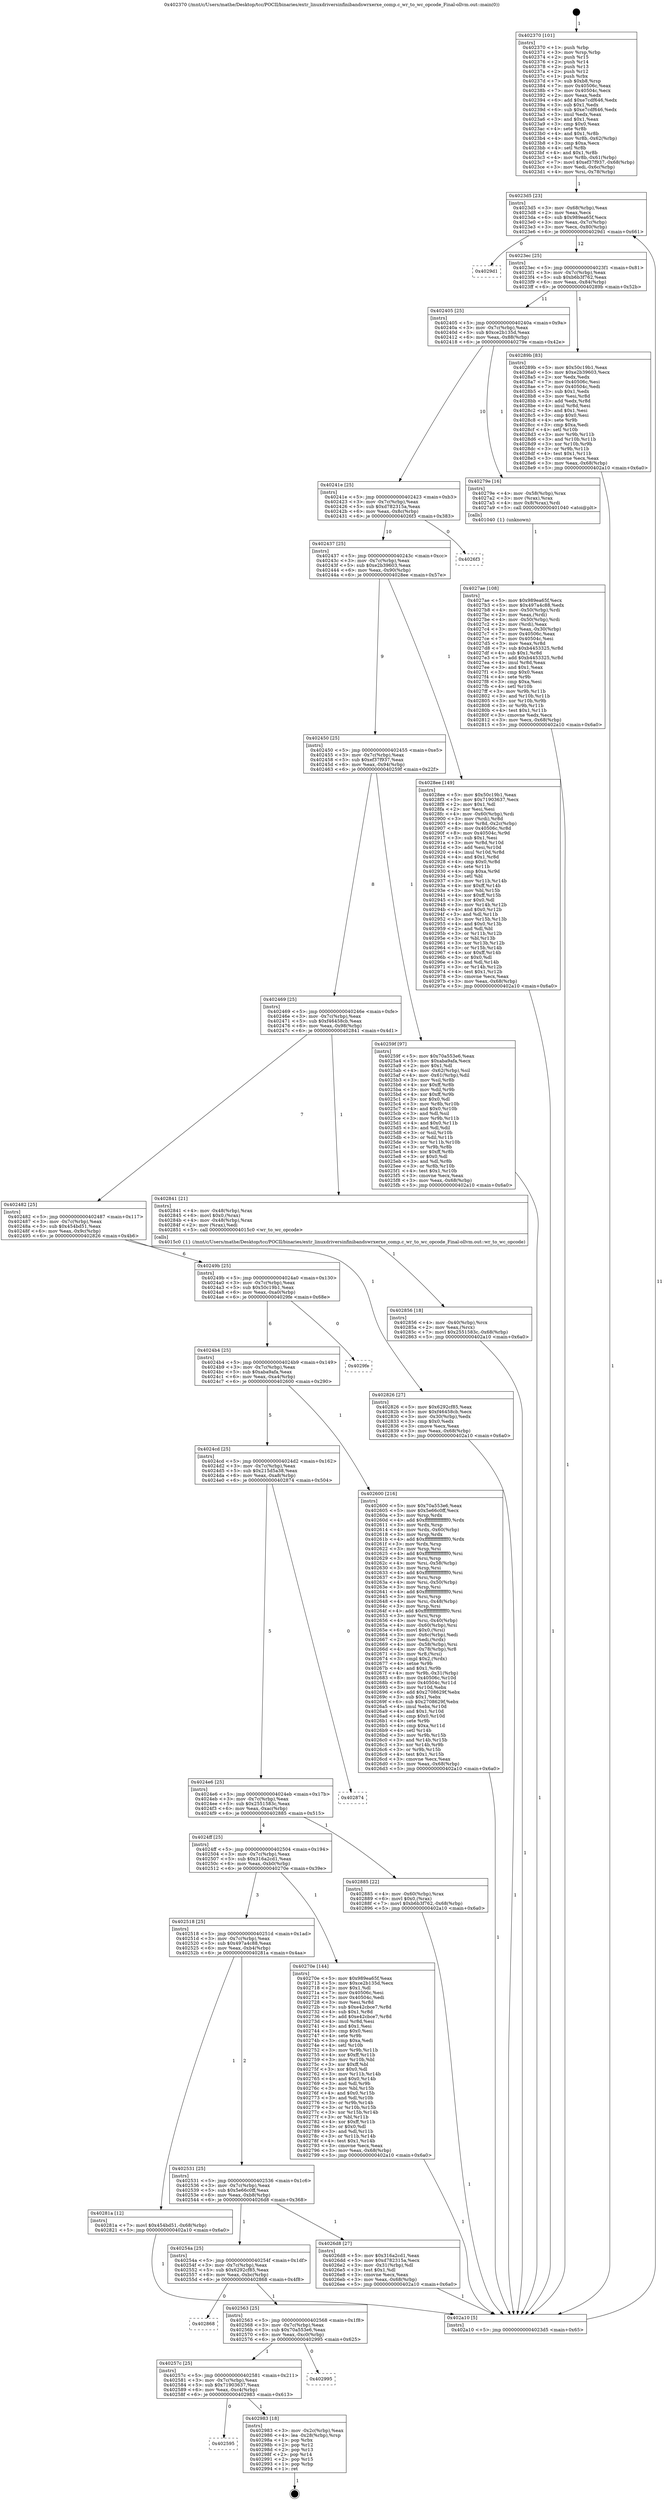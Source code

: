 digraph "0x402370" {
  label = "0x402370 (/mnt/c/Users/mathe/Desktop/tcc/POCII/binaries/extr_linuxdriversinfinibandswrxerxe_comp.c_wr_to_wc_opcode_Final-ollvm.out::main(0))"
  labelloc = "t"
  node[shape=record]

  Entry [label="",width=0.3,height=0.3,shape=circle,fillcolor=black,style=filled]
  "0x4023d5" [label="{
     0x4023d5 [23]\l
     | [instrs]\l
     &nbsp;&nbsp;0x4023d5 \<+3\>: mov -0x68(%rbp),%eax\l
     &nbsp;&nbsp;0x4023d8 \<+2\>: mov %eax,%ecx\l
     &nbsp;&nbsp;0x4023da \<+6\>: sub $0x989ea65f,%ecx\l
     &nbsp;&nbsp;0x4023e0 \<+3\>: mov %eax,-0x7c(%rbp)\l
     &nbsp;&nbsp;0x4023e3 \<+3\>: mov %ecx,-0x80(%rbp)\l
     &nbsp;&nbsp;0x4023e6 \<+6\>: je 00000000004029d1 \<main+0x661\>\l
  }"]
  "0x4029d1" [label="{
     0x4029d1\l
  }", style=dashed]
  "0x4023ec" [label="{
     0x4023ec [25]\l
     | [instrs]\l
     &nbsp;&nbsp;0x4023ec \<+5\>: jmp 00000000004023f1 \<main+0x81\>\l
     &nbsp;&nbsp;0x4023f1 \<+3\>: mov -0x7c(%rbp),%eax\l
     &nbsp;&nbsp;0x4023f4 \<+5\>: sub $0xb6b3f762,%eax\l
     &nbsp;&nbsp;0x4023f9 \<+6\>: mov %eax,-0x84(%rbp)\l
     &nbsp;&nbsp;0x4023ff \<+6\>: je 000000000040289b \<main+0x52b\>\l
  }"]
  Exit [label="",width=0.3,height=0.3,shape=circle,fillcolor=black,style=filled,peripheries=2]
  "0x40289b" [label="{
     0x40289b [83]\l
     | [instrs]\l
     &nbsp;&nbsp;0x40289b \<+5\>: mov $0x50c19b1,%eax\l
     &nbsp;&nbsp;0x4028a0 \<+5\>: mov $0xe2b39603,%ecx\l
     &nbsp;&nbsp;0x4028a5 \<+2\>: xor %edx,%edx\l
     &nbsp;&nbsp;0x4028a7 \<+7\>: mov 0x40506c,%esi\l
     &nbsp;&nbsp;0x4028ae \<+7\>: mov 0x40504c,%edi\l
     &nbsp;&nbsp;0x4028b5 \<+3\>: sub $0x1,%edx\l
     &nbsp;&nbsp;0x4028b8 \<+3\>: mov %esi,%r8d\l
     &nbsp;&nbsp;0x4028bb \<+3\>: add %edx,%r8d\l
     &nbsp;&nbsp;0x4028be \<+4\>: imul %r8d,%esi\l
     &nbsp;&nbsp;0x4028c2 \<+3\>: and $0x1,%esi\l
     &nbsp;&nbsp;0x4028c5 \<+3\>: cmp $0x0,%esi\l
     &nbsp;&nbsp;0x4028c8 \<+4\>: sete %r9b\l
     &nbsp;&nbsp;0x4028cc \<+3\>: cmp $0xa,%edi\l
     &nbsp;&nbsp;0x4028cf \<+4\>: setl %r10b\l
     &nbsp;&nbsp;0x4028d3 \<+3\>: mov %r9b,%r11b\l
     &nbsp;&nbsp;0x4028d6 \<+3\>: and %r10b,%r11b\l
     &nbsp;&nbsp;0x4028d9 \<+3\>: xor %r10b,%r9b\l
     &nbsp;&nbsp;0x4028dc \<+3\>: or %r9b,%r11b\l
     &nbsp;&nbsp;0x4028df \<+4\>: test $0x1,%r11b\l
     &nbsp;&nbsp;0x4028e3 \<+3\>: cmovne %ecx,%eax\l
     &nbsp;&nbsp;0x4028e6 \<+3\>: mov %eax,-0x68(%rbp)\l
     &nbsp;&nbsp;0x4028e9 \<+5\>: jmp 0000000000402a10 \<main+0x6a0\>\l
  }"]
  "0x402405" [label="{
     0x402405 [25]\l
     | [instrs]\l
     &nbsp;&nbsp;0x402405 \<+5\>: jmp 000000000040240a \<main+0x9a\>\l
     &nbsp;&nbsp;0x40240a \<+3\>: mov -0x7c(%rbp),%eax\l
     &nbsp;&nbsp;0x40240d \<+5\>: sub $0xce2b135d,%eax\l
     &nbsp;&nbsp;0x402412 \<+6\>: mov %eax,-0x88(%rbp)\l
     &nbsp;&nbsp;0x402418 \<+6\>: je 000000000040279e \<main+0x42e\>\l
  }"]
  "0x402595" [label="{
     0x402595\l
  }", style=dashed]
  "0x40279e" [label="{
     0x40279e [16]\l
     | [instrs]\l
     &nbsp;&nbsp;0x40279e \<+4\>: mov -0x58(%rbp),%rax\l
     &nbsp;&nbsp;0x4027a2 \<+3\>: mov (%rax),%rax\l
     &nbsp;&nbsp;0x4027a5 \<+4\>: mov 0x8(%rax),%rdi\l
     &nbsp;&nbsp;0x4027a9 \<+5\>: call 0000000000401040 \<atoi@plt\>\l
     | [calls]\l
     &nbsp;&nbsp;0x401040 \{1\} (unknown)\l
  }"]
  "0x40241e" [label="{
     0x40241e [25]\l
     | [instrs]\l
     &nbsp;&nbsp;0x40241e \<+5\>: jmp 0000000000402423 \<main+0xb3\>\l
     &nbsp;&nbsp;0x402423 \<+3\>: mov -0x7c(%rbp),%eax\l
     &nbsp;&nbsp;0x402426 \<+5\>: sub $0xd782315a,%eax\l
     &nbsp;&nbsp;0x40242b \<+6\>: mov %eax,-0x8c(%rbp)\l
     &nbsp;&nbsp;0x402431 \<+6\>: je 00000000004026f3 \<main+0x383\>\l
  }"]
  "0x402983" [label="{
     0x402983 [18]\l
     | [instrs]\l
     &nbsp;&nbsp;0x402983 \<+3\>: mov -0x2c(%rbp),%eax\l
     &nbsp;&nbsp;0x402986 \<+4\>: lea -0x28(%rbp),%rsp\l
     &nbsp;&nbsp;0x40298a \<+1\>: pop %rbx\l
     &nbsp;&nbsp;0x40298b \<+2\>: pop %r12\l
     &nbsp;&nbsp;0x40298d \<+2\>: pop %r13\l
     &nbsp;&nbsp;0x40298f \<+2\>: pop %r14\l
     &nbsp;&nbsp;0x402991 \<+2\>: pop %r15\l
     &nbsp;&nbsp;0x402993 \<+1\>: pop %rbp\l
     &nbsp;&nbsp;0x402994 \<+1\>: ret\l
  }"]
  "0x4026f3" [label="{
     0x4026f3\l
  }", style=dashed]
  "0x402437" [label="{
     0x402437 [25]\l
     | [instrs]\l
     &nbsp;&nbsp;0x402437 \<+5\>: jmp 000000000040243c \<main+0xcc\>\l
     &nbsp;&nbsp;0x40243c \<+3\>: mov -0x7c(%rbp),%eax\l
     &nbsp;&nbsp;0x40243f \<+5\>: sub $0xe2b39603,%eax\l
     &nbsp;&nbsp;0x402444 \<+6\>: mov %eax,-0x90(%rbp)\l
     &nbsp;&nbsp;0x40244a \<+6\>: je 00000000004028ee \<main+0x57e\>\l
  }"]
  "0x40257c" [label="{
     0x40257c [25]\l
     | [instrs]\l
     &nbsp;&nbsp;0x40257c \<+5\>: jmp 0000000000402581 \<main+0x211\>\l
     &nbsp;&nbsp;0x402581 \<+3\>: mov -0x7c(%rbp),%eax\l
     &nbsp;&nbsp;0x402584 \<+5\>: sub $0x71903637,%eax\l
     &nbsp;&nbsp;0x402589 \<+6\>: mov %eax,-0xc4(%rbp)\l
     &nbsp;&nbsp;0x40258f \<+6\>: je 0000000000402983 \<main+0x613\>\l
  }"]
  "0x4028ee" [label="{
     0x4028ee [149]\l
     | [instrs]\l
     &nbsp;&nbsp;0x4028ee \<+5\>: mov $0x50c19b1,%eax\l
     &nbsp;&nbsp;0x4028f3 \<+5\>: mov $0x71903637,%ecx\l
     &nbsp;&nbsp;0x4028f8 \<+2\>: mov $0x1,%dl\l
     &nbsp;&nbsp;0x4028fa \<+2\>: xor %esi,%esi\l
     &nbsp;&nbsp;0x4028fc \<+4\>: mov -0x60(%rbp),%rdi\l
     &nbsp;&nbsp;0x402900 \<+3\>: mov (%rdi),%r8d\l
     &nbsp;&nbsp;0x402903 \<+4\>: mov %r8d,-0x2c(%rbp)\l
     &nbsp;&nbsp;0x402907 \<+8\>: mov 0x40506c,%r8d\l
     &nbsp;&nbsp;0x40290f \<+8\>: mov 0x40504c,%r9d\l
     &nbsp;&nbsp;0x402917 \<+3\>: sub $0x1,%esi\l
     &nbsp;&nbsp;0x40291a \<+3\>: mov %r8d,%r10d\l
     &nbsp;&nbsp;0x40291d \<+3\>: add %esi,%r10d\l
     &nbsp;&nbsp;0x402920 \<+4\>: imul %r10d,%r8d\l
     &nbsp;&nbsp;0x402924 \<+4\>: and $0x1,%r8d\l
     &nbsp;&nbsp;0x402928 \<+4\>: cmp $0x0,%r8d\l
     &nbsp;&nbsp;0x40292c \<+4\>: sete %r11b\l
     &nbsp;&nbsp;0x402930 \<+4\>: cmp $0xa,%r9d\l
     &nbsp;&nbsp;0x402934 \<+3\>: setl %bl\l
     &nbsp;&nbsp;0x402937 \<+3\>: mov %r11b,%r14b\l
     &nbsp;&nbsp;0x40293a \<+4\>: xor $0xff,%r14b\l
     &nbsp;&nbsp;0x40293e \<+3\>: mov %bl,%r15b\l
     &nbsp;&nbsp;0x402941 \<+4\>: xor $0xff,%r15b\l
     &nbsp;&nbsp;0x402945 \<+3\>: xor $0x0,%dl\l
     &nbsp;&nbsp;0x402948 \<+3\>: mov %r14b,%r12b\l
     &nbsp;&nbsp;0x40294b \<+4\>: and $0x0,%r12b\l
     &nbsp;&nbsp;0x40294f \<+3\>: and %dl,%r11b\l
     &nbsp;&nbsp;0x402952 \<+3\>: mov %r15b,%r13b\l
     &nbsp;&nbsp;0x402955 \<+4\>: and $0x0,%r13b\l
     &nbsp;&nbsp;0x402959 \<+2\>: and %dl,%bl\l
     &nbsp;&nbsp;0x40295b \<+3\>: or %r11b,%r12b\l
     &nbsp;&nbsp;0x40295e \<+3\>: or %bl,%r13b\l
     &nbsp;&nbsp;0x402961 \<+3\>: xor %r13b,%r12b\l
     &nbsp;&nbsp;0x402964 \<+3\>: or %r15b,%r14b\l
     &nbsp;&nbsp;0x402967 \<+4\>: xor $0xff,%r14b\l
     &nbsp;&nbsp;0x40296b \<+3\>: or $0x0,%dl\l
     &nbsp;&nbsp;0x40296e \<+3\>: and %dl,%r14b\l
     &nbsp;&nbsp;0x402971 \<+3\>: or %r14b,%r12b\l
     &nbsp;&nbsp;0x402974 \<+4\>: test $0x1,%r12b\l
     &nbsp;&nbsp;0x402978 \<+3\>: cmovne %ecx,%eax\l
     &nbsp;&nbsp;0x40297b \<+3\>: mov %eax,-0x68(%rbp)\l
     &nbsp;&nbsp;0x40297e \<+5\>: jmp 0000000000402a10 \<main+0x6a0\>\l
  }"]
  "0x402450" [label="{
     0x402450 [25]\l
     | [instrs]\l
     &nbsp;&nbsp;0x402450 \<+5\>: jmp 0000000000402455 \<main+0xe5\>\l
     &nbsp;&nbsp;0x402455 \<+3\>: mov -0x7c(%rbp),%eax\l
     &nbsp;&nbsp;0x402458 \<+5\>: sub $0xef37f937,%eax\l
     &nbsp;&nbsp;0x40245d \<+6\>: mov %eax,-0x94(%rbp)\l
     &nbsp;&nbsp;0x402463 \<+6\>: je 000000000040259f \<main+0x22f\>\l
  }"]
  "0x402995" [label="{
     0x402995\l
  }", style=dashed]
  "0x40259f" [label="{
     0x40259f [97]\l
     | [instrs]\l
     &nbsp;&nbsp;0x40259f \<+5\>: mov $0x70a553e6,%eax\l
     &nbsp;&nbsp;0x4025a4 \<+5\>: mov $0xaba9afa,%ecx\l
     &nbsp;&nbsp;0x4025a9 \<+2\>: mov $0x1,%dl\l
     &nbsp;&nbsp;0x4025ab \<+4\>: mov -0x62(%rbp),%sil\l
     &nbsp;&nbsp;0x4025af \<+4\>: mov -0x61(%rbp),%dil\l
     &nbsp;&nbsp;0x4025b3 \<+3\>: mov %sil,%r8b\l
     &nbsp;&nbsp;0x4025b6 \<+4\>: xor $0xff,%r8b\l
     &nbsp;&nbsp;0x4025ba \<+3\>: mov %dil,%r9b\l
     &nbsp;&nbsp;0x4025bd \<+4\>: xor $0xff,%r9b\l
     &nbsp;&nbsp;0x4025c1 \<+3\>: xor $0x0,%dl\l
     &nbsp;&nbsp;0x4025c4 \<+3\>: mov %r8b,%r10b\l
     &nbsp;&nbsp;0x4025c7 \<+4\>: and $0x0,%r10b\l
     &nbsp;&nbsp;0x4025cb \<+3\>: and %dl,%sil\l
     &nbsp;&nbsp;0x4025ce \<+3\>: mov %r9b,%r11b\l
     &nbsp;&nbsp;0x4025d1 \<+4\>: and $0x0,%r11b\l
     &nbsp;&nbsp;0x4025d5 \<+3\>: and %dl,%dil\l
     &nbsp;&nbsp;0x4025d8 \<+3\>: or %sil,%r10b\l
     &nbsp;&nbsp;0x4025db \<+3\>: or %dil,%r11b\l
     &nbsp;&nbsp;0x4025de \<+3\>: xor %r11b,%r10b\l
     &nbsp;&nbsp;0x4025e1 \<+3\>: or %r9b,%r8b\l
     &nbsp;&nbsp;0x4025e4 \<+4\>: xor $0xff,%r8b\l
     &nbsp;&nbsp;0x4025e8 \<+3\>: or $0x0,%dl\l
     &nbsp;&nbsp;0x4025eb \<+3\>: and %dl,%r8b\l
     &nbsp;&nbsp;0x4025ee \<+3\>: or %r8b,%r10b\l
     &nbsp;&nbsp;0x4025f1 \<+4\>: test $0x1,%r10b\l
     &nbsp;&nbsp;0x4025f5 \<+3\>: cmovne %ecx,%eax\l
     &nbsp;&nbsp;0x4025f8 \<+3\>: mov %eax,-0x68(%rbp)\l
     &nbsp;&nbsp;0x4025fb \<+5\>: jmp 0000000000402a10 \<main+0x6a0\>\l
  }"]
  "0x402469" [label="{
     0x402469 [25]\l
     | [instrs]\l
     &nbsp;&nbsp;0x402469 \<+5\>: jmp 000000000040246e \<main+0xfe\>\l
     &nbsp;&nbsp;0x40246e \<+3\>: mov -0x7c(%rbp),%eax\l
     &nbsp;&nbsp;0x402471 \<+5\>: sub $0xf46458cb,%eax\l
     &nbsp;&nbsp;0x402476 \<+6\>: mov %eax,-0x98(%rbp)\l
     &nbsp;&nbsp;0x40247c \<+6\>: je 0000000000402841 \<main+0x4d1\>\l
  }"]
  "0x402a10" [label="{
     0x402a10 [5]\l
     | [instrs]\l
     &nbsp;&nbsp;0x402a10 \<+5\>: jmp 00000000004023d5 \<main+0x65\>\l
  }"]
  "0x402370" [label="{
     0x402370 [101]\l
     | [instrs]\l
     &nbsp;&nbsp;0x402370 \<+1\>: push %rbp\l
     &nbsp;&nbsp;0x402371 \<+3\>: mov %rsp,%rbp\l
     &nbsp;&nbsp;0x402374 \<+2\>: push %r15\l
     &nbsp;&nbsp;0x402376 \<+2\>: push %r14\l
     &nbsp;&nbsp;0x402378 \<+2\>: push %r13\l
     &nbsp;&nbsp;0x40237a \<+2\>: push %r12\l
     &nbsp;&nbsp;0x40237c \<+1\>: push %rbx\l
     &nbsp;&nbsp;0x40237d \<+7\>: sub $0xb8,%rsp\l
     &nbsp;&nbsp;0x402384 \<+7\>: mov 0x40506c,%eax\l
     &nbsp;&nbsp;0x40238b \<+7\>: mov 0x40504c,%ecx\l
     &nbsp;&nbsp;0x402392 \<+2\>: mov %eax,%edx\l
     &nbsp;&nbsp;0x402394 \<+6\>: add $0xe7cdf646,%edx\l
     &nbsp;&nbsp;0x40239a \<+3\>: sub $0x1,%edx\l
     &nbsp;&nbsp;0x40239d \<+6\>: sub $0xe7cdf646,%edx\l
     &nbsp;&nbsp;0x4023a3 \<+3\>: imul %edx,%eax\l
     &nbsp;&nbsp;0x4023a6 \<+3\>: and $0x1,%eax\l
     &nbsp;&nbsp;0x4023a9 \<+3\>: cmp $0x0,%eax\l
     &nbsp;&nbsp;0x4023ac \<+4\>: sete %r8b\l
     &nbsp;&nbsp;0x4023b0 \<+4\>: and $0x1,%r8b\l
     &nbsp;&nbsp;0x4023b4 \<+4\>: mov %r8b,-0x62(%rbp)\l
     &nbsp;&nbsp;0x4023b8 \<+3\>: cmp $0xa,%ecx\l
     &nbsp;&nbsp;0x4023bb \<+4\>: setl %r8b\l
     &nbsp;&nbsp;0x4023bf \<+4\>: and $0x1,%r8b\l
     &nbsp;&nbsp;0x4023c3 \<+4\>: mov %r8b,-0x61(%rbp)\l
     &nbsp;&nbsp;0x4023c7 \<+7\>: movl $0xef37f937,-0x68(%rbp)\l
     &nbsp;&nbsp;0x4023ce \<+3\>: mov %edi,-0x6c(%rbp)\l
     &nbsp;&nbsp;0x4023d1 \<+4\>: mov %rsi,-0x78(%rbp)\l
  }"]
  "0x402563" [label="{
     0x402563 [25]\l
     | [instrs]\l
     &nbsp;&nbsp;0x402563 \<+5\>: jmp 0000000000402568 \<main+0x1f8\>\l
     &nbsp;&nbsp;0x402568 \<+3\>: mov -0x7c(%rbp),%eax\l
     &nbsp;&nbsp;0x40256b \<+5\>: sub $0x70a553e6,%eax\l
     &nbsp;&nbsp;0x402570 \<+6\>: mov %eax,-0xc0(%rbp)\l
     &nbsp;&nbsp;0x402576 \<+6\>: je 0000000000402995 \<main+0x625\>\l
  }"]
  "0x402841" [label="{
     0x402841 [21]\l
     | [instrs]\l
     &nbsp;&nbsp;0x402841 \<+4\>: mov -0x48(%rbp),%rax\l
     &nbsp;&nbsp;0x402845 \<+6\>: movl $0x0,(%rax)\l
     &nbsp;&nbsp;0x40284b \<+4\>: mov -0x48(%rbp),%rax\l
     &nbsp;&nbsp;0x40284f \<+2\>: mov (%rax),%edi\l
     &nbsp;&nbsp;0x402851 \<+5\>: call 00000000004015c0 \<wr_to_wc_opcode\>\l
     | [calls]\l
     &nbsp;&nbsp;0x4015c0 \{1\} (/mnt/c/Users/mathe/Desktop/tcc/POCII/binaries/extr_linuxdriversinfinibandswrxerxe_comp.c_wr_to_wc_opcode_Final-ollvm.out::wr_to_wc_opcode)\l
  }"]
  "0x402482" [label="{
     0x402482 [25]\l
     | [instrs]\l
     &nbsp;&nbsp;0x402482 \<+5\>: jmp 0000000000402487 \<main+0x117\>\l
     &nbsp;&nbsp;0x402487 \<+3\>: mov -0x7c(%rbp),%eax\l
     &nbsp;&nbsp;0x40248a \<+5\>: sub $0x454bd51,%eax\l
     &nbsp;&nbsp;0x40248f \<+6\>: mov %eax,-0x9c(%rbp)\l
     &nbsp;&nbsp;0x402495 \<+6\>: je 0000000000402826 \<main+0x4b6\>\l
  }"]
  "0x402868" [label="{
     0x402868\l
  }", style=dashed]
  "0x402826" [label="{
     0x402826 [27]\l
     | [instrs]\l
     &nbsp;&nbsp;0x402826 \<+5\>: mov $0x6292cf85,%eax\l
     &nbsp;&nbsp;0x40282b \<+5\>: mov $0xf46458cb,%ecx\l
     &nbsp;&nbsp;0x402830 \<+3\>: mov -0x30(%rbp),%edx\l
     &nbsp;&nbsp;0x402833 \<+3\>: cmp $0x0,%edx\l
     &nbsp;&nbsp;0x402836 \<+3\>: cmove %ecx,%eax\l
     &nbsp;&nbsp;0x402839 \<+3\>: mov %eax,-0x68(%rbp)\l
     &nbsp;&nbsp;0x40283c \<+5\>: jmp 0000000000402a10 \<main+0x6a0\>\l
  }"]
  "0x40249b" [label="{
     0x40249b [25]\l
     | [instrs]\l
     &nbsp;&nbsp;0x40249b \<+5\>: jmp 00000000004024a0 \<main+0x130\>\l
     &nbsp;&nbsp;0x4024a0 \<+3\>: mov -0x7c(%rbp),%eax\l
     &nbsp;&nbsp;0x4024a3 \<+5\>: sub $0x50c19b1,%eax\l
     &nbsp;&nbsp;0x4024a8 \<+6\>: mov %eax,-0xa0(%rbp)\l
     &nbsp;&nbsp;0x4024ae \<+6\>: je 00000000004029fe \<main+0x68e\>\l
  }"]
  "0x402856" [label="{
     0x402856 [18]\l
     | [instrs]\l
     &nbsp;&nbsp;0x402856 \<+4\>: mov -0x40(%rbp),%rcx\l
     &nbsp;&nbsp;0x40285a \<+2\>: mov %eax,(%rcx)\l
     &nbsp;&nbsp;0x40285c \<+7\>: movl $0x2551583c,-0x68(%rbp)\l
     &nbsp;&nbsp;0x402863 \<+5\>: jmp 0000000000402a10 \<main+0x6a0\>\l
  }"]
  "0x4029fe" [label="{
     0x4029fe\l
  }", style=dashed]
  "0x4024b4" [label="{
     0x4024b4 [25]\l
     | [instrs]\l
     &nbsp;&nbsp;0x4024b4 \<+5\>: jmp 00000000004024b9 \<main+0x149\>\l
     &nbsp;&nbsp;0x4024b9 \<+3\>: mov -0x7c(%rbp),%eax\l
     &nbsp;&nbsp;0x4024bc \<+5\>: sub $0xaba9afa,%eax\l
     &nbsp;&nbsp;0x4024c1 \<+6\>: mov %eax,-0xa4(%rbp)\l
     &nbsp;&nbsp;0x4024c7 \<+6\>: je 0000000000402600 \<main+0x290\>\l
  }"]
  "0x4027ae" [label="{
     0x4027ae [108]\l
     | [instrs]\l
     &nbsp;&nbsp;0x4027ae \<+5\>: mov $0x989ea65f,%ecx\l
     &nbsp;&nbsp;0x4027b3 \<+5\>: mov $0x497a4c88,%edx\l
     &nbsp;&nbsp;0x4027b8 \<+4\>: mov -0x50(%rbp),%rdi\l
     &nbsp;&nbsp;0x4027bc \<+2\>: mov %eax,(%rdi)\l
     &nbsp;&nbsp;0x4027be \<+4\>: mov -0x50(%rbp),%rdi\l
     &nbsp;&nbsp;0x4027c2 \<+2\>: mov (%rdi),%eax\l
     &nbsp;&nbsp;0x4027c4 \<+3\>: mov %eax,-0x30(%rbp)\l
     &nbsp;&nbsp;0x4027c7 \<+7\>: mov 0x40506c,%eax\l
     &nbsp;&nbsp;0x4027ce \<+7\>: mov 0x40504c,%esi\l
     &nbsp;&nbsp;0x4027d5 \<+3\>: mov %eax,%r8d\l
     &nbsp;&nbsp;0x4027d8 \<+7\>: sub $0xb4453325,%r8d\l
     &nbsp;&nbsp;0x4027df \<+4\>: sub $0x1,%r8d\l
     &nbsp;&nbsp;0x4027e3 \<+7\>: add $0xb4453325,%r8d\l
     &nbsp;&nbsp;0x4027ea \<+4\>: imul %r8d,%eax\l
     &nbsp;&nbsp;0x4027ee \<+3\>: and $0x1,%eax\l
     &nbsp;&nbsp;0x4027f1 \<+3\>: cmp $0x0,%eax\l
     &nbsp;&nbsp;0x4027f4 \<+4\>: sete %r9b\l
     &nbsp;&nbsp;0x4027f8 \<+3\>: cmp $0xa,%esi\l
     &nbsp;&nbsp;0x4027fb \<+4\>: setl %r10b\l
     &nbsp;&nbsp;0x4027ff \<+3\>: mov %r9b,%r11b\l
     &nbsp;&nbsp;0x402802 \<+3\>: and %r10b,%r11b\l
     &nbsp;&nbsp;0x402805 \<+3\>: xor %r10b,%r9b\l
     &nbsp;&nbsp;0x402808 \<+3\>: or %r9b,%r11b\l
     &nbsp;&nbsp;0x40280b \<+4\>: test $0x1,%r11b\l
     &nbsp;&nbsp;0x40280f \<+3\>: cmovne %edx,%ecx\l
     &nbsp;&nbsp;0x402812 \<+3\>: mov %ecx,-0x68(%rbp)\l
     &nbsp;&nbsp;0x402815 \<+5\>: jmp 0000000000402a10 \<main+0x6a0\>\l
  }"]
  "0x402600" [label="{
     0x402600 [216]\l
     | [instrs]\l
     &nbsp;&nbsp;0x402600 \<+5\>: mov $0x70a553e6,%eax\l
     &nbsp;&nbsp;0x402605 \<+5\>: mov $0x5e66c0ff,%ecx\l
     &nbsp;&nbsp;0x40260a \<+3\>: mov %rsp,%rdx\l
     &nbsp;&nbsp;0x40260d \<+4\>: add $0xfffffffffffffff0,%rdx\l
     &nbsp;&nbsp;0x402611 \<+3\>: mov %rdx,%rsp\l
     &nbsp;&nbsp;0x402614 \<+4\>: mov %rdx,-0x60(%rbp)\l
     &nbsp;&nbsp;0x402618 \<+3\>: mov %rsp,%rdx\l
     &nbsp;&nbsp;0x40261b \<+4\>: add $0xfffffffffffffff0,%rdx\l
     &nbsp;&nbsp;0x40261f \<+3\>: mov %rdx,%rsp\l
     &nbsp;&nbsp;0x402622 \<+3\>: mov %rsp,%rsi\l
     &nbsp;&nbsp;0x402625 \<+4\>: add $0xfffffffffffffff0,%rsi\l
     &nbsp;&nbsp;0x402629 \<+3\>: mov %rsi,%rsp\l
     &nbsp;&nbsp;0x40262c \<+4\>: mov %rsi,-0x58(%rbp)\l
     &nbsp;&nbsp;0x402630 \<+3\>: mov %rsp,%rsi\l
     &nbsp;&nbsp;0x402633 \<+4\>: add $0xfffffffffffffff0,%rsi\l
     &nbsp;&nbsp;0x402637 \<+3\>: mov %rsi,%rsp\l
     &nbsp;&nbsp;0x40263a \<+4\>: mov %rsi,-0x50(%rbp)\l
     &nbsp;&nbsp;0x40263e \<+3\>: mov %rsp,%rsi\l
     &nbsp;&nbsp;0x402641 \<+4\>: add $0xfffffffffffffff0,%rsi\l
     &nbsp;&nbsp;0x402645 \<+3\>: mov %rsi,%rsp\l
     &nbsp;&nbsp;0x402648 \<+4\>: mov %rsi,-0x48(%rbp)\l
     &nbsp;&nbsp;0x40264c \<+3\>: mov %rsp,%rsi\l
     &nbsp;&nbsp;0x40264f \<+4\>: add $0xfffffffffffffff0,%rsi\l
     &nbsp;&nbsp;0x402653 \<+3\>: mov %rsi,%rsp\l
     &nbsp;&nbsp;0x402656 \<+4\>: mov %rsi,-0x40(%rbp)\l
     &nbsp;&nbsp;0x40265a \<+4\>: mov -0x60(%rbp),%rsi\l
     &nbsp;&nbsp;0x40265e \<+6\>: movl $0x0,(%rsi)\l
     &nbsp;&nbsp;0x402664 \<+3\>: mov -0x6c(%rbp),%edi\l
     &nbsp;&nbsp;0x402667 \<+2\>: mov %edi,(%rdx)\l
     &nbsp;&nbsp;0x402669 \<+4\>: mov -0x58(%rbp),%rsi\l
     &nbsp;&nbsp;0x40266d \<+4\>: mov -0x78(%rbp),%r8\l
     &nbsp;&nbsp;0x402671 \<+3\>: mov %r8,(%rsi)\l
     &nbsp;&nbsp;0x402674 \<+3\>: cmpl $0x2,(%rdx)\l
     &nbsp;&nbsp;0x402677 \<+4\>: setne %r9b\l
     &nbsp;&nbsp;0x40267b \<+4\>: and $0x1,%r9b\l
     &nbsp;&nbsp;0x40267f \<+4\>: mov %r9b,-0x31(%rbp)\l
     &nbsp;&nbsp;0x402683 \<+8\>: mov 0x40506c,%r10d\l
     &nbsp;&nbsp;0x40268b \<+8\>: mov 0x40504c,%r11d\l
     &nbsp;&nbsp;0x402693 \<+3\>: mov %r10d,%ebx\l
     &nbsp;&nbsp;0x402696 \<+6\>: add $0x2708629f,%ebx\l
     &nbsp;&nbsp;0x40269c \<+3\>: sub $0x1,%ebx\l
     &nbsp;&nbsp;0x40269f \<+6\>: sub $0x2708629f,%ebx\l
     &nbsp;&nbsp;0x4026a5 \<+4\>: imul %ebx,%r10d\l
     &nbsp;&nbsp;0x4026a9 \<+4\>: and $0x1,%r10d\l
     &nbsp;&nbsp;0x4026ad \<+4\>: cmp $0x0,%r10d\l
     &nbsp;&nbsp;0x4026b1 \<+4\>: sete %r9b\l
     &nbsp;&nbsp;0x4026b5 \<+4\>: cmp $0xa,%r11d\l
     &nbsp;&nbsp;0x4026b9 \<+4\>: setl %r14b\l
     &nbsp;&nbsp;0x4026bd \<+3\>: mov %r9b,%r15b\l
     &nbsp;&nbsp;0x4026c0 \<+3\>: and %r14b,%r15b\l
     &nbsp;&nbsp;0x4026c3 \<+3\>: xor %r14b,%r9b\l
     &nbsp;&nbsp;0x4026c6 \<+3\>: or %r9b,%r15b\l
     &nbsp;&nbsp;0x4026c9 \<+4\>: test $0x1,%r15b\l
     &nbsp;&nbsp;0x4026cd \<+3\>: cmovne %ecx,%eax\l
     &nbsp;&nbsp;0x4026d0 \<+3\>: mov %eax,-0x68(%rbp)\l
     &nbsp;&nbsp;0x4026d3 \<+5\>: jmp 0000000000402a10 \<main+0x6a0\>\l
  }"]
  "0x4024cd" [label="{
     0x4024cd [25]\l
     | [instrs]\l
     &nbsp;&nbsp;0x4024cd \<+5\>: jmp 00000000004024d2 \<main+0x162\>\l
     &nbsp;&nbsp;0x4024d2 \<+3\>: mov -0x7c(%rbp),%eax\l
     &nbsp;&nbsp;0x4024d5 \<+5\>: sub $0x215d5a38,%eax\l
     &nbsp;&nbsp;0x4024da \<+6\>: mov %eax,-0xa8(%rbp)\l
     &nbsp;&nbsp;0x4024e0 \<+6\>: je 0000000000402874 \<main+0x504\>\l
  }"]
  "0x40254a" [label="{
     0x40254a [25]\l
     | [instrs]\l
     &nbsp;&nbsp;0x40254a \<+5\>: jmp 000000000040254f \<main+0x1df\>\l
     &nbsp;&nbsp;0x40254f \<+3\>: mov -0x7c(%rbp),%eax\l
     &nbsp;&nbsp;0x402552 \<+5\>: sub $0x6292cf85,%eax\l
     &nbsp;&nbsp;0x402557 \<+6\>: mov %eax,-0xbc(%rbp)\l
     &nbsp;&nbsp;0x40255d \<+6\>: je 0000000000402868 \<main+0x4f8\>\l
  }"]
  "0x402874" [label="{
     0x402874\l
  }", style=dashed]
  "0x4024e6" [label="{
     0x4024e6 [25]\l
     | [instrs]\l
     &nbsp;&nbsp;0x4024e6 \<+5\>: jmp 00000000004024eb \<main+0x17b\>\l
     &nbsp;&nbsp;0x4024eb \<+3\>: mov -0x7c(%rbp),%eax\l
     &nbsp;&nbsp;0x4024ee \<+5\>: sub $0x2551583c,%eax\l
     &nbsp;&nbsp;0x4024f3 \<+6\>: mov %eax,-0xac(%rbp)\l
     &nbsp;&nbsp;0x4024f9 \<+6\>: je 0000000000402885 \<main+0x515\>\l
  }"]
  "0x4026d8" [label="{
     0x4026d8 [27]\l
     | [instrs]\l
     &nbsp;&nbsp;0x4026d8 \<+5\>: mov $0x316a2cd1,%eax\l
     &nbsp;&nbsp;0x4026dd \<+5\>: mov $0xd782315a,%ecx\l
     &nbsp;&nbsp;0x4026e2 \<+3\>: mov -0x31(%rbp),%dl\l
     &nbsp;&nbsp;0x4026e5 \<+3\>: test $0x1,%dl\l
     &nbsp;&nbsp;0x4026e8 \<+3\>: cmovne %ecx,%eax\l
     &nbsp;&nbsp;0x4026eb \<+3\>: mov %eax,-0x68(%rbp)\l
     &nbsp;&nbsp;0x4026ee \<+5\>: jmp 0000000000402a10 \<main+0x6a0\>\l
  }"]
  "0x402885" [label="{
     0x402885 [22]\l
     | [instrs]\l
     &nbsp;&nbsp;0x402885 \<+4\>: mov -0x60(%rbp),%rax\l
     &nbsp;&nbsp;0x402889 \<+6\>: movl $0x0,(%rax)\l
     &nbsp;&nbsp;0x40288f \<+7\>: movl $0xb6b3f762,-0x68(%rbp)\l
     &nbsp;&nbsp;0x402896 \<+5\>: jmp 0000000000402a10 \<main+0x6a0\>\l
  }"]
  "0x4024ff" [label="{
     0x4024ff [25]\l
     | [instrs]\l
     &nbsp;&nbsp;0x4024ff \<+5\>: jmp 0000000000402504 \<main+0x194\>\l
     &nbsp;&nbsp;0x402504 \<+3\>: mov -0x7c(%rbp),%eax\l
     &nbsp;&nbsp;0x402507 \<+5\>: sub $0x316a2cd1,%eax\l
     &nbsp;&nbsp;0x40250c \<+6\>: mov %eax,-0xb0(%rbp)\l
     &nbsp;&nbsp;0x402512 \<+6\>: je 000000000040270e \<main+0x39e\>\l
  }"]
  "0x402531" [label="{
     0x402531 [25]\l
     | [instrs]\l
     &nbsp;&nbsp;0x402531 \<+5\>: jmp 0000000000402536 \<main+0x1c6\>\l
     &nbsp;&nbsp;0x402536 \<+3\>: mov -0x7c(%rbp),%eax\l
     &nbsp;&nbsp;0x402539 \<+5\>: sub $0x5e66c0ff,%eax\l
     &nbsp;&nbsp;0x40253e \<+6\>: mov %eax,-0xb8(%rbp)\l
     &nbsp;&nbsp;0x402544 \<+6\>: je 00000000004026d8 \<main+0x368\>\l
  }"]
  "0x40270e" [label="{
     0x40270e [144]\l
     | [instrs]\l
     &nbsp;&nbsp;0x40270e \<+5\>: mov $0x989ea65f,%eax\l
     &nbsp;&nbsp;0x402713 \<+5\>: mov $0xce2b135d,%ecx\l
     &nbsp;&nbsp;0x402718 \<+2\>: mov $0x1,%dl\l
     &nbsp;&nbsp;0x40271a \<+7\>: mov 0x40506c,%esi\l
     &nbsp;&nbsp;0x402721 \<+7\>: mov 0x40504c,%edi\l
     &nbsp;&nbsp;0x402728 \<+3\>: mov %esi,%r8d\l
     &nbsp;&nbsp;0x40272b \<+7\>: sub $0xe42cbce7,%r8d\l
     &nbsp;&nbsp;0x402732 \<+4\>: sub $0x1,%r8d\l
     &nbsp;&nbsp;0x402736 \<+7\>: add $0xe42cbce7,%r8d\l
     &nbsp;&nbsp;0x40273d \<+4\>: imul %r8d,%esi\l
     &nbsp;&nbsp;0x402741 \<+3\>: and $0x1,%esi\l
     &nbsp;&nbsp;0x402744 \<+3\>: cmp $0x0,%esi\l
     &nbsp;&nbsp;0x402747 \<+4\>: sete %r9b\l
     &nbsp;&nbsp;0x40274b \<+3\>: cmp $0xa,%edi\l
     &nbsp;&nbsp;0x40274e \<+4\>: setl %r10b\l
     &nbsp;&nbsp;0x402752 \<+3\>: mov %r9b,%r11b\l
     &nbsp;&nbsp;0x402755 \<+4\>: xor $0xff,%r11b\l
     &nbsp;&nbsp;0x402759 \<+3\>: mov %r10b,%bl\l
     &nbsp;&nbsp;0x40275c \<+3\>: xor $0xff,%bl\l
     &nbsp;&nbsp;0x40275f \<+3\>: xor $0x0,%dl\l
     &nbsp;&nbsp;0x402762 \<+3\>: mov %r11b,%r14b\l
     &nbsp;&nbsp;0x402765 \<+4\>: and $0x0,%r14b\l
     &nbsp;&nbsp;0x402769 \<+3\>: and %dl,%r9b\l
     &nbsp;&nbsp;0x40276c \<+3\>: mov %bl,%r15b\l
     &nbsp;&nbsp;0x40276f \<+4\>: and $0x0,%r15b\l
     &nbsp;&nbsp;0x402773 \<+3\>: and %dl,%r10b\l
     &nbsp;&nbsp;0x402776 \<+3\>: or %r9b,%r14b\l
     &nbsp;&nbsp;0x402779 \<+3\>: or %r10b,%r15b\l
     &nbsp;&nbsp;0x40277c \<+3\>: xor %r15b,%r14b\l
     &nbsp;&nbsp;0x40277f \<+3\>: or %bl,%r11b\l
     &nbsp;&nbsp;0x402782 \<+4\>: xor $0xff,%r11b\l
     &nbsp;&nbsp;0x402786 \<+3\>: or $0x0,%dl\l
     &nbsp;&nbsp;0x402789 \<+3\>: and %dl,%r11b\l
     &nbsp;&nbsp;0x40278c \<+3\>: or %r11b,%r14b\l
     &nbsp;&nbsp;0x40278f \<+4\>: test $0x1,%r14b\l
     &nbsp;&nbsp;0x402793 \<+3\>: cmovne %ecx,%eax\l
     &nbsp;&nbsp;0x402796 \<+3\>: mov %eax,-0x68(%rbp)\l
     &nbsp;&nbsp;0x402799 \<+5\>: jmp 0000000000402a10 \<main+0x6a0\>\l
  }"]
  "0x402518" [label="{
     0x402518 [25]\l
     | [instrs]\l
     &nbsp;&nbsp;0x402518 \<+5\>: jmp 000000000040251d \<main+0x1ad\>\l
     &nbsp;&nbsp;0x40251d \<+3\>: mov -0x7c(%rbp),%eax\l
     &nbsp;&nbsp;0x402520 \<+5\>: sub $0x497a4c88,%eax\l
     &nbsp;&nbsp;0x402525 \<+6\>: mov %eax,-0xb4(%rbp)\l
     &nbsp;&nbsp;0x40252b \<+6\>: je 000000000040281a \<main+0x4aa\>\l
  }"]
  "0x40281a" [label="{
     0x40281a [12]\l
     | [instrs]\l
     &nbsp;&nbsp;0x40281a \<+7\>: movl $0x454bd51,-0x68(%rbp)\l
     &nbsp;&nbsp;0x402821 \<+5\>: jmp 0000000000402a10 \<main+0x6a0\>\l
  }"]
  Entry -> "0x402370" [label=" 1"]
  "0x4023d5" -> "0x4029d1" [label=" 0"]
  "0x4023d5" -> "0x4023ec" [label=" 12"]
  "0x402983" -> Exit [label=" 1"]
  "0x4023ec" -> "0x40289b" [label=" 1"]
  "0x4023ec" -> "0x402405" [label=" 11"]
  "0x40257c" -> "0x402595" [label=" 0"]
  "0x402405" -> "0x40279e" [label=" 1"]
  "0x402405" -> "0x40241e" [label=" 10"]
  "0x40257c" -> "0x402983" [label=" 1"]
  "0x40241e" -> "0x4026f3" [label=" 0"]
  "0x40241e" -> "0x402437" [label=" 10"]
  "0x402563" -> "0x40257c" [label=" 1"]
  "0x402437" -> "0x4028ee" [label=" 1"]
  "0x402437" -> "0x402450" [label=" 9"]
  "0x402563" -> "0x402995" [label=" 0"]
  "0x402450" -> "0x40259f" [label=" 1"]
  "0x402450" -> "0x402469" [label=" 8"]
  "0x40259f" -> "0x402a10" [label=" 1"]
  "0x402370" -> "0x4023d5" [label=" 1"]
  "0x402a10" -> "0x4023d5" [label=" 11"]
  "0x40254a" -> "0x402563" [label=" 1"]
  "0x402469" -> "0x402841" [label=" 1"]
  "0x402469" -> "0x402482" [label=" 7"]
  "0x40254a" -> "0x402868" [label=" 0"]
  "0x402482" -> "0x402826" [label=" 1"]
  "0x402482" -> "0x40249b" [label=" 6"]
  "0x4028ee" -> "0x402a10" [label=" 1"]
  "0x40249b" -> "0x4029fe" [label=" 0"]
  "0x40249b" -> "0x4024b4" [label=" 6"]
  "0x40289b" -> "0x402a10" [label=" 1"]
  "0x4024b4" -> "0x402600" [label=" 1"]
  "0x4024b4" -> "0x4024cd" [label=" 5"]
  "0x402600" -> "0x402a10" [label=" 1"]
  "0x402885" -> "0x402a10" [label=" 1"]
  "0x4024cd" -> "0x402874" [label=" 0"]
  "0x4024cd" -> "0x4024e6" [label=" 5"]
  "0x402856" -> "0x402a10" [label=" 1"]
  "0x4024e6" -> "0x402885" [label=" 1"]
  "0x4024e6" -> "0x4024ff" [label=" 4"]
  "0x402841" -> "0x402856" [label=" 1"]
  "0x4024ff" -> "0x40270e" [label=" 1"]
  "0x4024ff" -> "0x402518" [label=" 3"]
  "0x40281a" -> "0x402a10" [label=" 1"]
  "0x402518" -> "0x40281a" [label=" 1"]
  "0x402518" -> "0x402531" [label=" 2"]
  "0x402826" -> "0x402a10" [label=" 1"]
  "0x402531" -> "0x4026d8" [label=" 1"]
  "0x402531" -> "0x40254a" [label=" 1"]
  "0x4026d8" -> "0x402a10" [label=" 1"]
  "0x40270e" -> "0x402a10" [label=" 1"]
  "0x40279e" -> "0x4027ae" [label=" 1"]
  "0x4027ae" -> "0x402a10" [label=" 1"]
}
